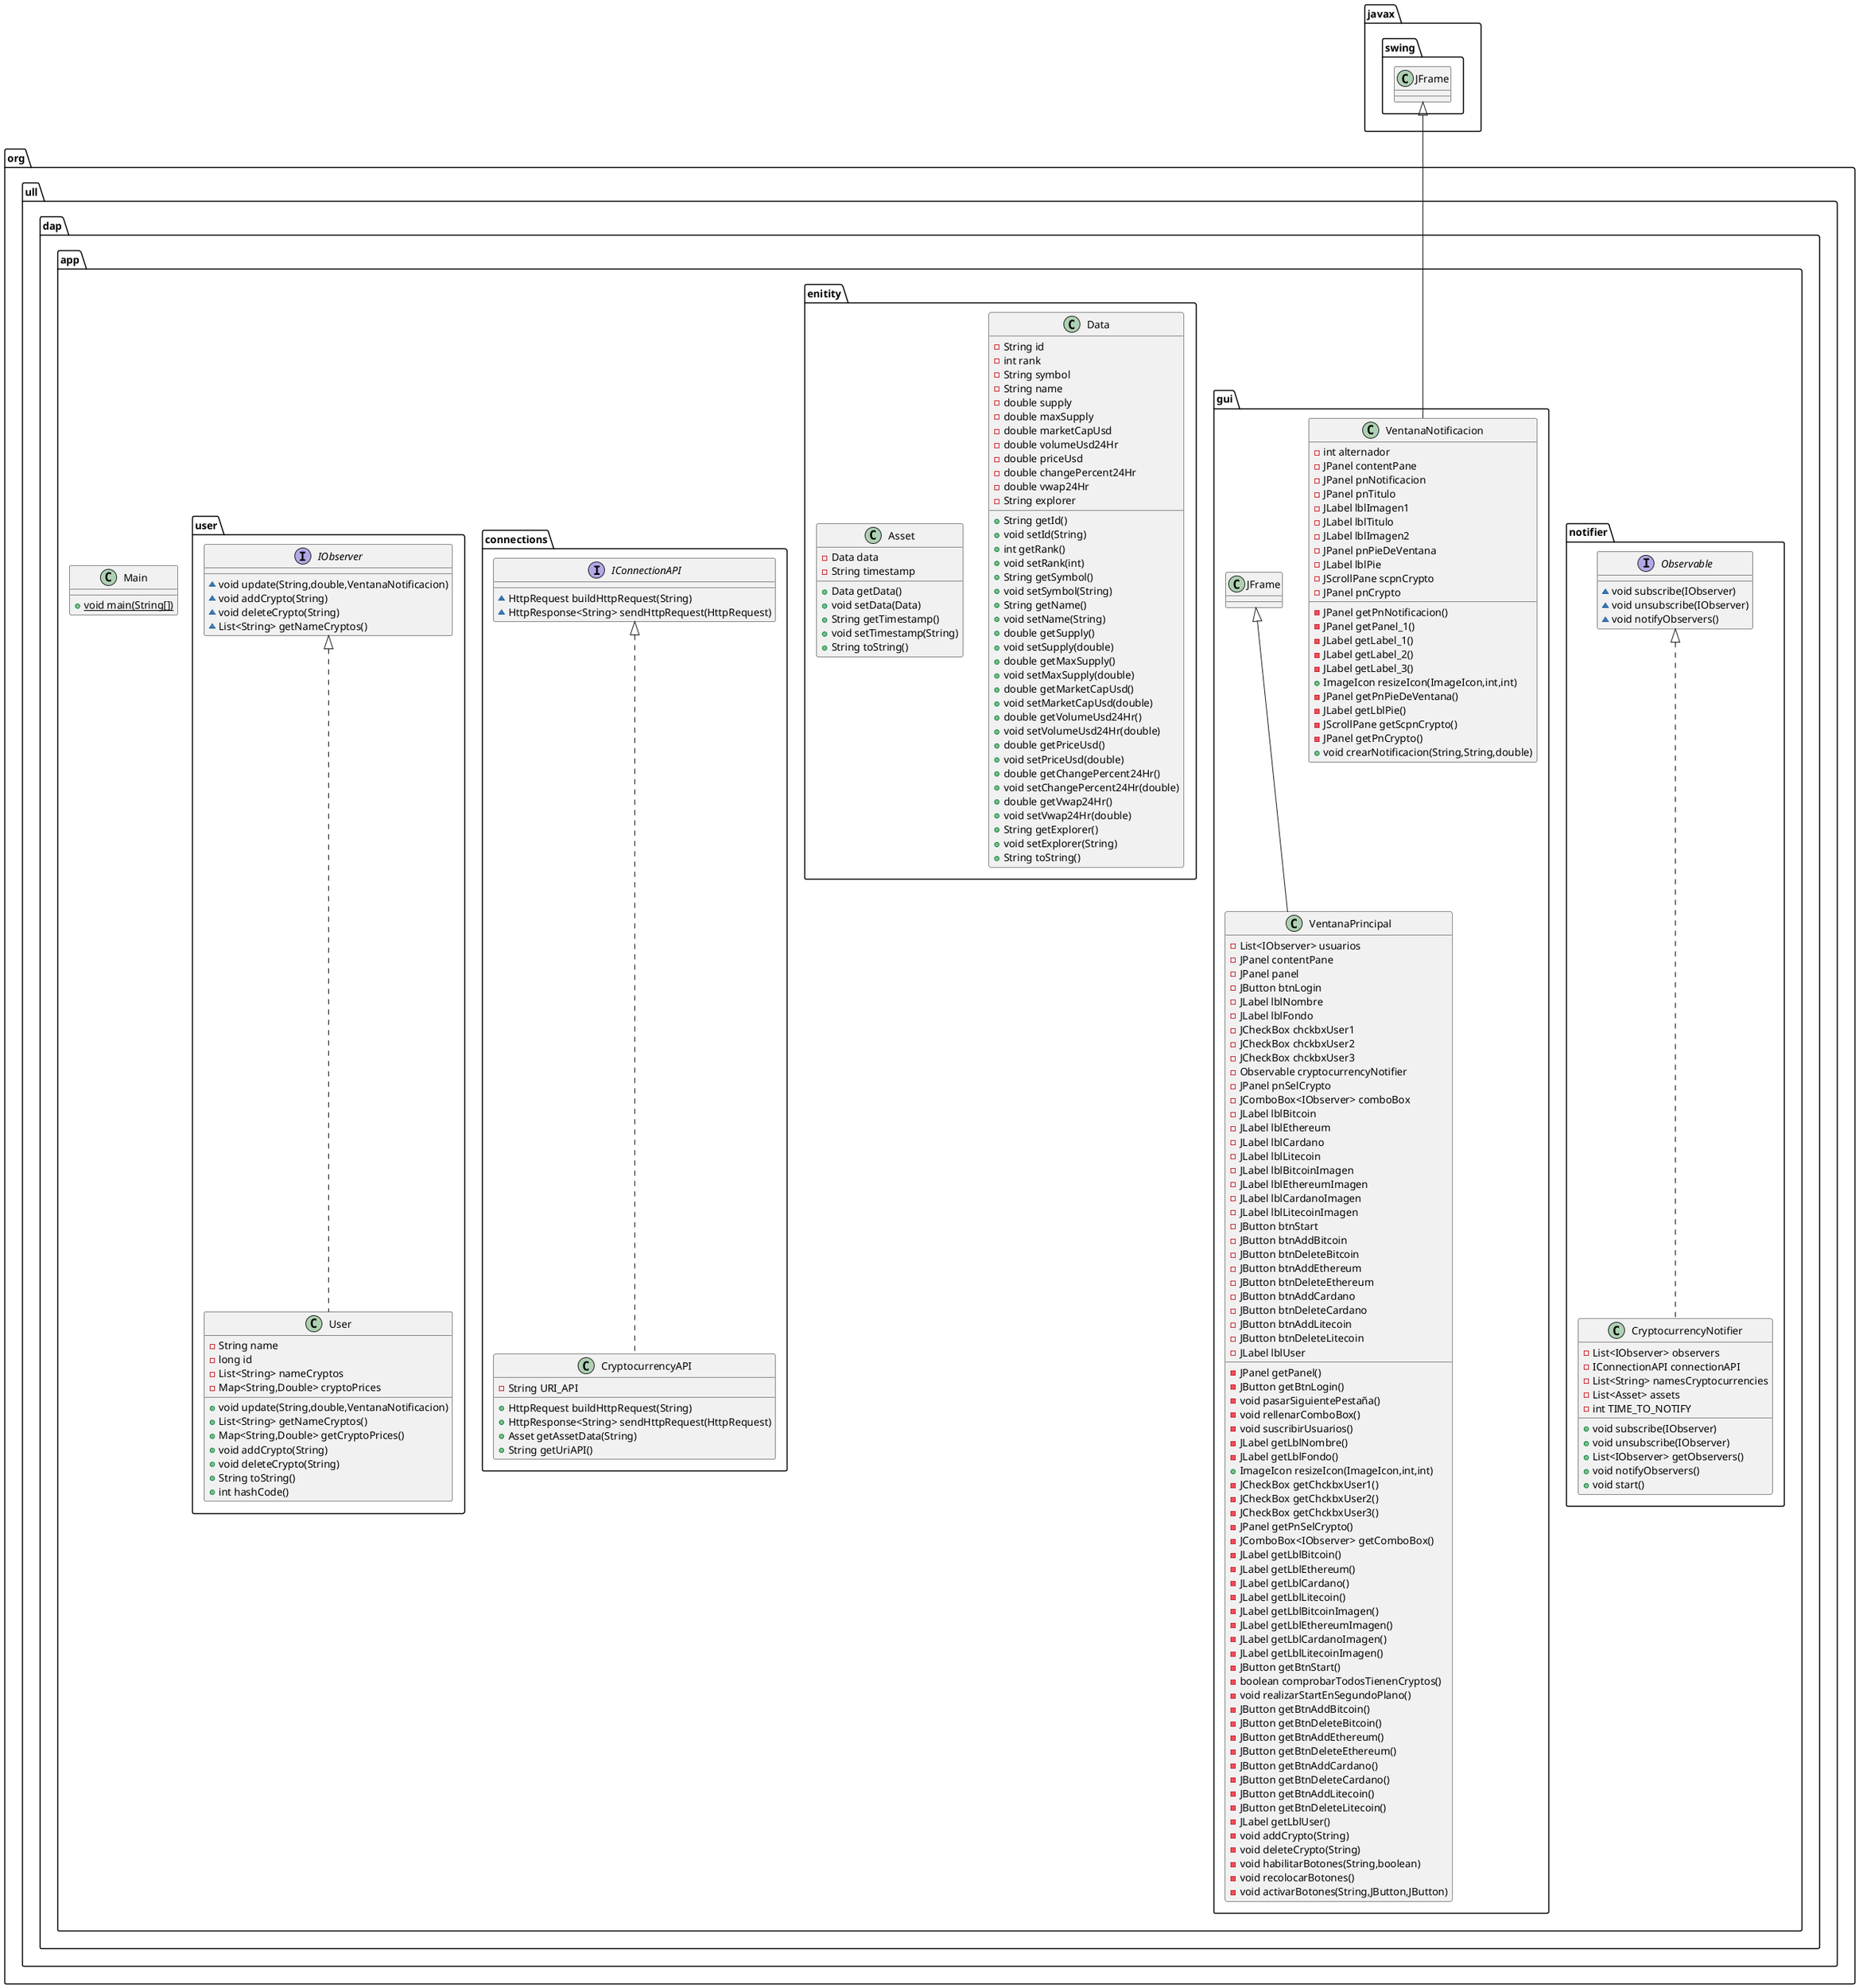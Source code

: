 @startuml
class org.ull.dap.app.notifier.CryptocurrencyNotifier {
- List<IObserver> observers
- IConnectionAPI connectionAPI
- List<String> namesCryptocurrencies
- List<Asset> assets
- int TIME_TO_NOTIFY
+ void subscribe(IObserver)
+ void unsubscribe(IObserver)
+ List<IObserver> getObservers()
+ void notifyObservers()
+ void start()
}
class org.ull.dap.app.gui.VentanaNotificacion {
- int alternador
- JPanel contentPane
- JPanel pnNotificacion
- JPanel pnTitulo
- JLabel lblImagen1
- JLabel lblTitulo
- JLabel lblImagen2
- JPanel pnPieDeVentana
- JLabel lblPie
- JScrollPane scpnCrypto
- JPanel pnCrypto
- JPanel getPnNotificacion()
- JPanel getPanel_1()
- JLabel getLabel_1()
- JLabel getLabel_2()
- JLabel getLabel_3()
+ ImageIcon resizeIcon(ImageIcon,int,int)
- JPanel getPnPieDeVentana()
- JLabel getLblPie()
- JScrollPane getScpnCrypto()
- JPanel getPnCrypto()
+ void crearNotificacion(String,String,double)
}
class org.ull.dap.app.enitity.Data {
- String id
- int rank
- String symbol
- String name
- double supply
- double maxSupply
- double marketCapUsd
- double volumeUsd24Hr
- double priceUsd
- double changePercent24Hr
- double vwap24Hr
- String explorer
+ String getId()
+ void setId(String)
+ int getRank()
+ void setRank(int)
+ String getSymbol()
+ void setSymbol(String)
+ String getName()
+ void setName(String)
+ double getSupply()
+ void setSupply(double)
+ double getMaxSupply()
+ void setMaxSupply(double)
+ double getMarketCapUsd()
+ void setMarketCapUsd(double)
+ double getVolumeUsd24Hr()
+ void setVolumeUsd24Hr(double)
+ double getPriceUsd()
+ void setPriceUsd(double)
+ double getChangePercent24Hr()
+ void setChangePercent24Hr(double)
+ double getVwap24Hr()
+ void setVwap24Hr(double)
+ String getExplorer()
+ void setExplorer(String)
+ String toString()
}
class org.ull.dap.app.enitity.Asset {
- Data data
- String timestamp
+ Data getData()
+ void setData(Data)
+ String getTimestamp()
+ void setTimestamp(String)
+ String toString()
}
class org.ull.dap.app.gui.VentanaPrincipal {
- List<IObserver> usuarios
- JPanel contentPane
- JPanel panel
- JButton btnLogin
- JLabel lblNombre
- JLabel lblFondo
- JCheckBox chckbxUser1
- JCheckBox chckbxUser2
- JCheckBox chckbxUser3
- Observable cryptocurrencyNotifier
- JPanel pnSelCrypto
- JComboBox<IObserver> comboBox
- JLabel lblBitcoin
- JLabel lblEthereum
- JLabel lblCardano
- JLabel lblLitecoin
- JLabel lblBitcoinImagen
- JLabel lblEthereumImagen
- JLabel lblCardanoImagen
- JLabel lblLitecoinImagen
- JButton btnStart
- JButton btnAddBitcoin
- JButton btnDeleteBitcoin
- JButton btnAddEthereum
- JButton btnDeleteEthereum
- JButton btnAddCardano
- JButton btnDeleteCardano
- JButton btnAddLitecoin
- JButton btnDeleteLitecoin
- JLabel lblUser
- JPanel getPanel()
- JButton getBtnLogin()
- void pasarSiguientePestaña()
- void rellenarComboBox()
- void suscribirUsuarios()
- JLabel getLblNombre()
- JLabel getLblFondo()
+ ImageIcon resizeIcon(ImageIcon,int,int)
- JCheckBox getChckbxUser1()
- JCheckBox getChckbxUser2()
- JCheckBox getChckbxUser3()
- JPanel getPnSelCrypto()
- JComboBox<IObserver> getComboBox()
- JLabel getLblBitcoin()
- JLabel getLblEthereum()
- JLabel getLblCardano()
- JLabel getLblLitecoin()
- JLabel getLblBitcoinImagen()
- JLabel getLblEthereumImagen()
- JLabel getLblCardanoImagen()
- JLabel getLblLitecoinImagen()
- JButton getBtnStart()
- boolean comprobarTodosTienenCryptos()
- void realizarStartEnSegundoPlano()
- JButton getBtnAddBitcoin()
- JButton getBtnDeleteBitcoin()
- JButton getBtnAddEthereum()
- JButton getBtnDeleteEthereum()
- JButton getBtnAddCardano()
- JButton getBtnDeleteCardano()
- JButton getBtnAddLitecoin()
- JButton getBtnDeleteLitecoin()
- JLabel getLblUser()
- void addCrypto(String)
- void deleteCrypto(String)
- void habilitarBotones(String,boolean)
- void recolocarBotones()
- void activarBotones(String,JButton,JButton)
}
class org.ull.dap.app.connections.CryptocurrencyAPI {
- String URI_API
+ HttpRequest buildHttpRequest(String)
+ HttpResponse<String> sendHttpRequest(HttpRequest)
+ Asset getAssetData(String)
+ String getUriAPI()
}
class org.ull.dap.app.user.User {
- String name
- long id
- List<String> nameCryptos
- Map<String,Double> cryptoPrices
+ void update(String,double,VentanaNotificacion)
+ List<String> getNameCryptos()
+ Map<String,Double> getCryptoPrices()
+ void addCrypto(String)
+ void deleteCrypto(String)
+ String toString()
+ int hashCode()
}
interface org.ull.dap.app.connections.IConnectionAPI {
~ HttpRequest buildHttpRequest(String)
~ HttpResponse<String> sendHttpRequest(HttpRequest)
}
interface org.ull.dap.app.notifier.Observable {
~ void subscribe(IObserver)
~ void unsubscribe(IObserver)
~ void notifyObservers()
}
interface org.ull.dap.app.user.IObserver {
~ void update(String,double,VentanaNotificacion)
~ void addCrypto(String)
~ void deleteCrypto(String)
~ List<String> getNameCryptos()
}
class org.ull.dap.app.Main {
+ {static} void main(String[])
}


org.ull.dap.app.notifier.Observable <|.. org.ull.dap.app.notifier.CryptocurrencyNotifier
javax.swing.JFrame <|-- org.ull.dap.app.gui.VentanaNotificacion
org.ull.dap.app.gui.JFrame <|-- org.ull.dap.app.gui.VentanaPrincipal
org.ull.dap.app.connections.IConnectionAPI <|.. org.ull.dap.app.connections.CryptocurrencyAPI
org.ull.dap.app.user.IObserver <|.. org.ull.dap.app.user.User
@enduml